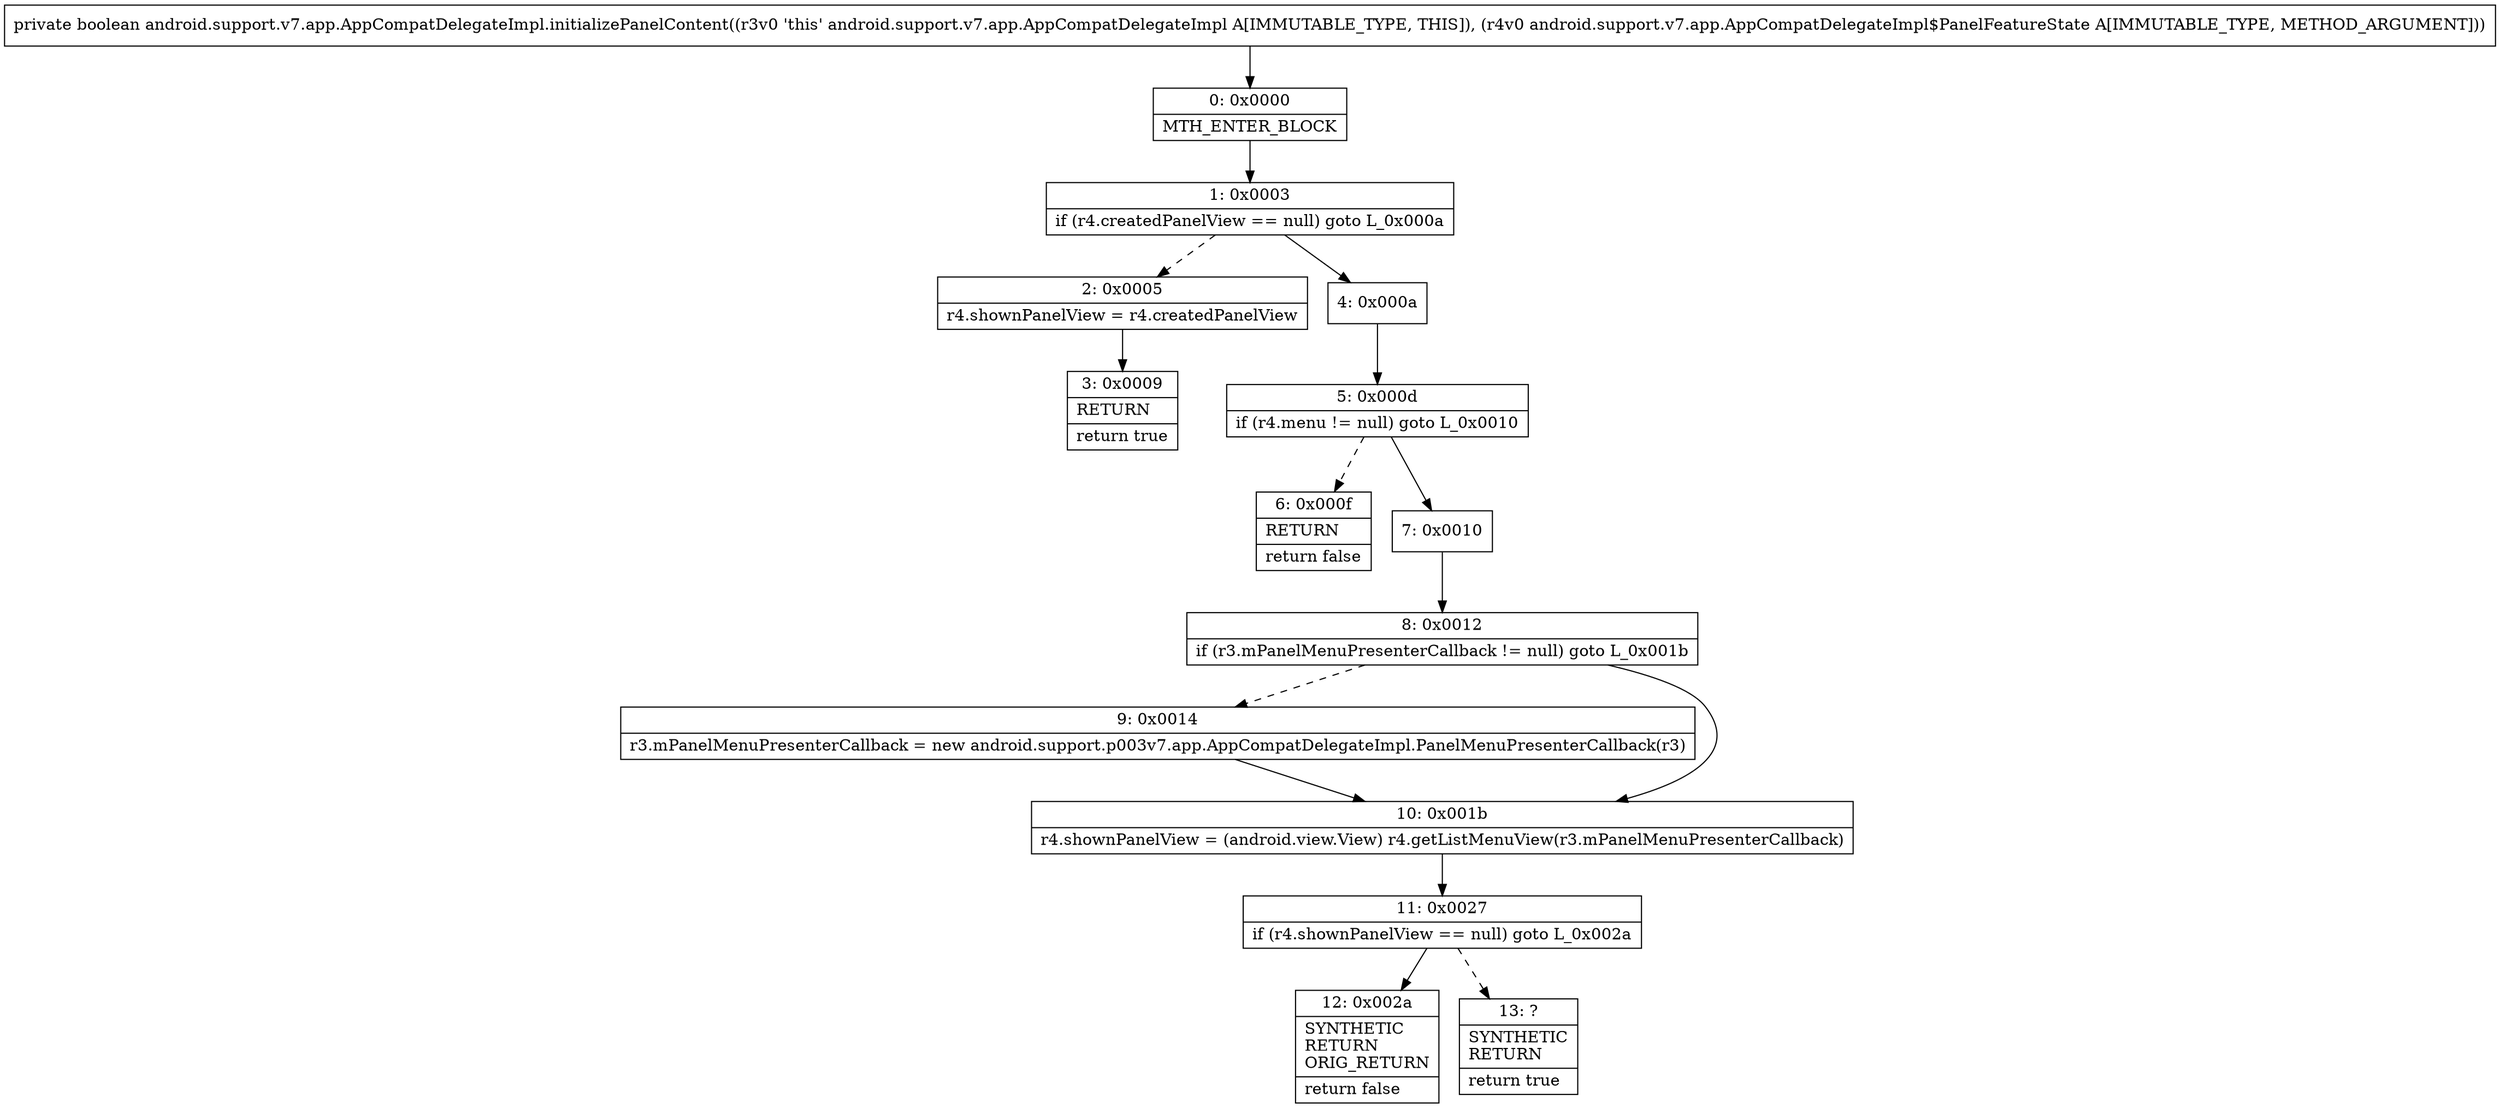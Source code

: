 digraph "CFG forandroid.support.v7.app.AppCompatDelegateImpl.initializePanelContent(Landroid\/support\/v7\/app\/AppCompatDelegateImpl$PanelFeatureState;)Z" {
Node_0 [shape=record,label="{0\:\ 0x0000|MTH_ENTER_BLOCK\l}"];
Node_1 [shape=record,label="{1\:\ 0x0003|if (r4.createdPanelView == null) goto L_0x000a\l}"];
Node_2 [shape=record,label="{2\:\ 0x0005|r4.shownPanelView = r4.createdPanelView\l}"];
Node_3 [shape=record,label="{3\:\ 0x0009|RETURN\l|return true\l}"];
Node_4 [shape=record,label="{4\:\ 0x000a}"];
Node_5 [shape=record,label="{5\:\ 0x000d|if (r4.menu != null) goto L_0x0010\l}"];
Node_6 [shape=record,label="{6\:\ 0x000f|RETURN\l|return false\l}"];
Node_7 [shape=record,label="{7\:\ 0x0010}"];
Node_8 [shape=record,label="{8\:\ 0x0012|if (r3.mPanelMenuPresenterCallback != null) goto L_0x001b\l}"];
Node_9 [shape=record,label="{9\:\ 0x0014|r3.mPanelMenuPresenterCallback = new android.support.p003v7.app.AppCompatDelegateImpl.PanelMenuPresenterCallback(r3)\l}"];
Node_10 [shape=record,label="{10\:\ 0x001b|r4.shownPanelView = (android.view.View) r4.getListMenuView(r3.mPanelMenuPresenterCallback)\l}"];
Node_11 [shape=record,label="{11\:\ 0x0027|if (r4.shownPanelView == null) goto L_0x002a\l}"];
Node_12 [shape=record,label="{12\:\ 0x002a|SYNTHETIC\lRETURN\lORIG_RETURN\l|return false\l}"];
Node_13 [shape=record,label="{13\:\ ?|SYNTHETIC\lRETURN\l|return true\l}"];
MethodNode[shape=record,label="{private boolean android.support.v7.app.AppCompatDelegateImpl.initializePanelContent((r3v0 'this' android.support.v7.app.AppCompatDelegateImpl A[IMMUTABLE_TYPE, THIS]), (r4v0 android.support.v7.app.AppCompatDelegateImpl$PanelFeatureState A[IMMUTABLE_TYPE, METHOD_ARGUMENT])) }"];
MethodNode -> Node_0;
Node_0 -> Node_1;
Node_1 -> Node_2[style=dashed];
Node_1 -> Node_4;
Node_2 -> Node_3;
Node_4 -> Node_5;
Node_5 -> Node_6[style=dashed];
Node_5 -> Node_7;
Node_7 -> Node_8;
Node_8 -> Node_9[style=dashed];
Node_8 -> Node_10;
Node_9 -> Node_10;
Node_10 -> Node_11;
Node_11 -> Node_12;
Node_11 -> Node_13[style=dashed];
}

